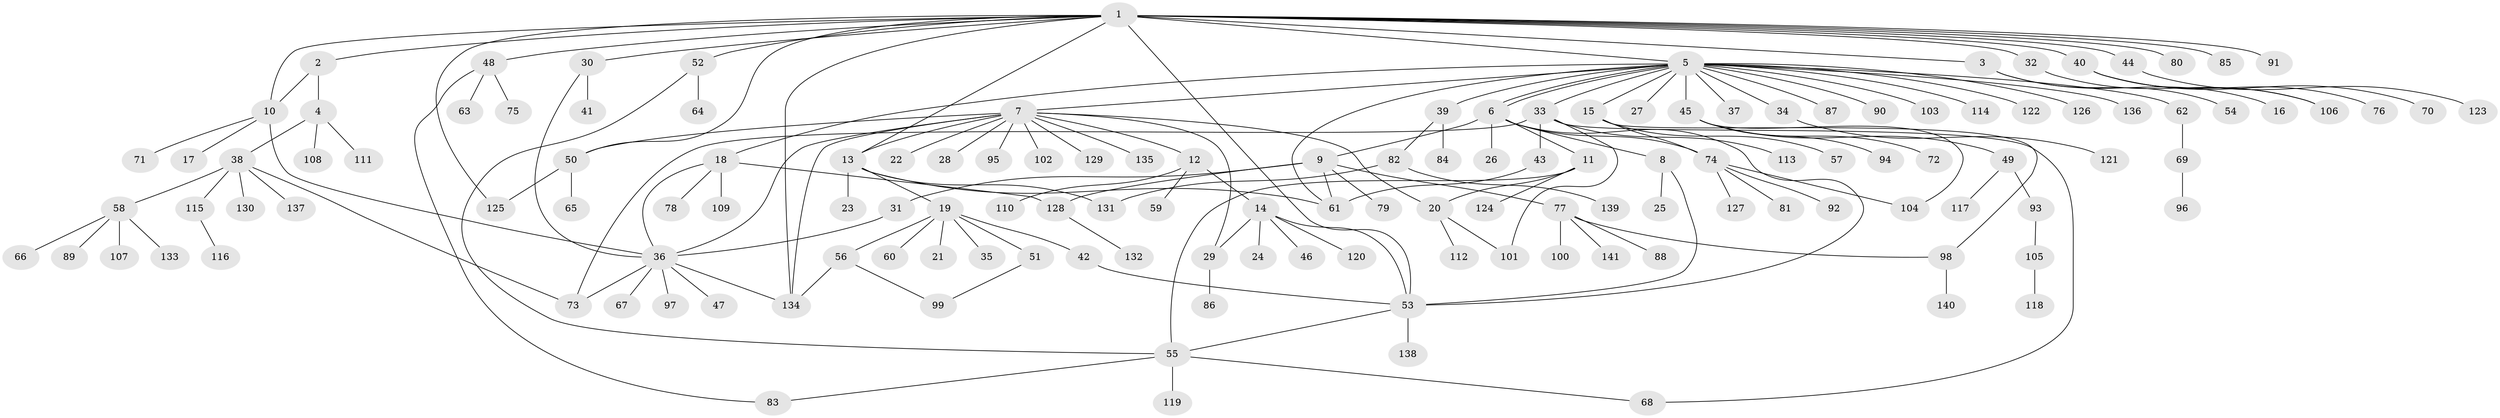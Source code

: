 // Generated by graph-tools (version 1.1) at 2025/14/03/09/25 04:14:37]
// undirected, 141 vertices, 175 edges
graph export_dot {
graph [start="1"]
  node [color=gray90,style=filled];
  1;
  2;
  3;
  4;
  5;
  6;
  7;
  8;
  9;
  10;
  11;
  12;
  13;
  14;
  15;
  16;
  17;
  18;
  19;
  20;
  21;
  22;
  23;
  24;
  25;
  26;
  27;
  28;
  29;
  30;
  31;
  32;
  33;
  34;
  35;
  36;
  37;
  38;
  39;
  40;
  41;
  42;
  43;
  44;
  45;
  46;
  47;
  48;
  49;
  50;
  51;
  52;
  53;
  54;
  55;
  56;
  57;
  58;
  59;
  60;
  61;
  62;
  63;
  64;
  65;
  66;
  67;
  68;
  69;
  70;
  71;
  72;
  73;
  74;
  75;
  76;
  77;
  78;
  79;
  80;
  81;
  82;
  83;
  84;
  85;
  86;
  87;
  88;
  89;
  90;
  91;
  92;
  93;
  94;
  95;
  96;
  97;
  98;
  99;
  100;
  101;
  102;
  103;
  104;
  105;
  106;
  107;
  108;
  109;
  110;
  111;
  112;
  113;
  114;
  115;
  116;
  117;
  118;
  119;
  120;
  121;
  122;
  123;
  124;
  125;
  126;
  127;
  128;
  129;
  130;
  131;
  132;
  133;
  134;
  135;
  136;
  137;
  138;
  139;
  140;
  141;
  1 -- 2;
  1 -- 3;
  1 -- 5;
  1 -- 10;
  1 -- 13;
  1 -- 30;
  1 -- 32;
  1 -- 40;
  1 -- 44;
  1 -- 48;
  1 -- 50;
  1 -- 52;
  1 -- 53;
  1 -- 80;
  1 -- 85;
  1 -- 91;
  1 -- 125;
  1 -- 134;
  2 -- 4;
  2 -- 10;
  3 -- 16;
  3 -- 54;
  4 -- 38;
  4 -- 108;
  4 -- 111;
  5 -- 6;
  5 -- 6;
  5 -- 7;
  5 -- 15;
  5 -- 18;
  5 -- 27;
  5 -- 33;
  5 -- 34;
  5 -- 37;
  5 -- 39;
  5 -- 45;
  5 -- 61;
  5 -- 62;
  5 -- 87;
  5 -- 90;
  5 -- 103;
  5 -- 114;
  5 -- 122;
  5 -- 126;
  5 -- 136;
  6 -- 8;
  6 -- 9;
  6 -- 11;
  6 -- 26;
  6 -- 53;
  6 -- 74;
  7 -- 12;
  7 -- 13;
  7 -- 20;
  7 -- 22;
  7 -- 28;
  7 -- 29;
  7 -- 36;
  7 -- 50;
  7 -- 95;
  7 -- 102;
  7 -- 129;
  7 -- 134;
  7 -- 135;
  8 -- 25;
  8 -- 53;
  9 -- 31;
  9 -- 61;
  9 -- 77;
  9 -- 79;
  9 -- 128;
  10 -- 17;
  10 -- 36;
  10 -- 71;
  11 -- 20;
  11 -- 55;
  11 -- 124;
  12 -- 14;
  12 -- 59;
  12 -- 110;
  13 -- 19;
  13 -- 23;
  13 -- 61;
  13 -- 131;
  14 -- 24;
  14 -- 29;
  14 -- 46;
  14 -- 53;
  14 -- 120;
  15 -- 57;
  15 -- 74;
  15 -- 98;
  18 -- 36;
  18 -- 78;
  18 -- 109;
  18 -- 128;
  19 -- 21;
  19 -- 35;
  19 -- 42;
  19 -- 51;
  19 -- 56;
  19 -- 60;
  20 -- 101;
  20 -- 112;
  29 -- 86;
  30 -- 36;
  30 -- 41;
  31 -- 36;
  32 -- 106;
  33 -- 43;
  33 -- 68;
  33 -- 73;
  33 -- 101;
  33 -- 113;
  34 -- 121;
  36 -- 47;
  36 -- 67;
  36 -- 73;
  36 -- 97;
  36 -- 134;
  38 -- 58;
  38 -- 73;
  38 -- 115;
  38 -- 130;
  38 -- 137;
  39 -- 82;
  39 -- 84;
  40 -- 70;
  40 -- 76;
  40 -- 106;
  42 -- 53;
  43 -- 61;
  44 -- 123;
  45 -- 49;
  45 -- 72;
  45 -- 94;
  45 -- 104;
  48 -- 63;
  48 -- 75;
  48 -- 83;
  49 -- 93;
  49 -- 117;
  50 -- 65;
  50 -- 125;
  51 -- 99;
  52 -- 55;
  52 -- 64;
  53 -- 55;
  53 -- 138;
  55 -- 68;
  55 -- 83;
  55 -- 119;
  56 -- 99;
  56 -- 134;
  58 -- 66;
  58 -- 89;
  58 -- 107;
  58 -- 133;
  62 -- 69;
  69 -- 96;
  74 -- 81;
  74 -- 92;
  74 -- 104;
  74 -- 127;
  77 -- 88;
  77 -- 98;
  77 -- 100;
  77 -- 141;
  82 -- 131;
  82 -- 139;
  93 -- 105;
  98 -- 140;
  105 -- 118;
  115 -- 116;
  128 -- 132;
}
